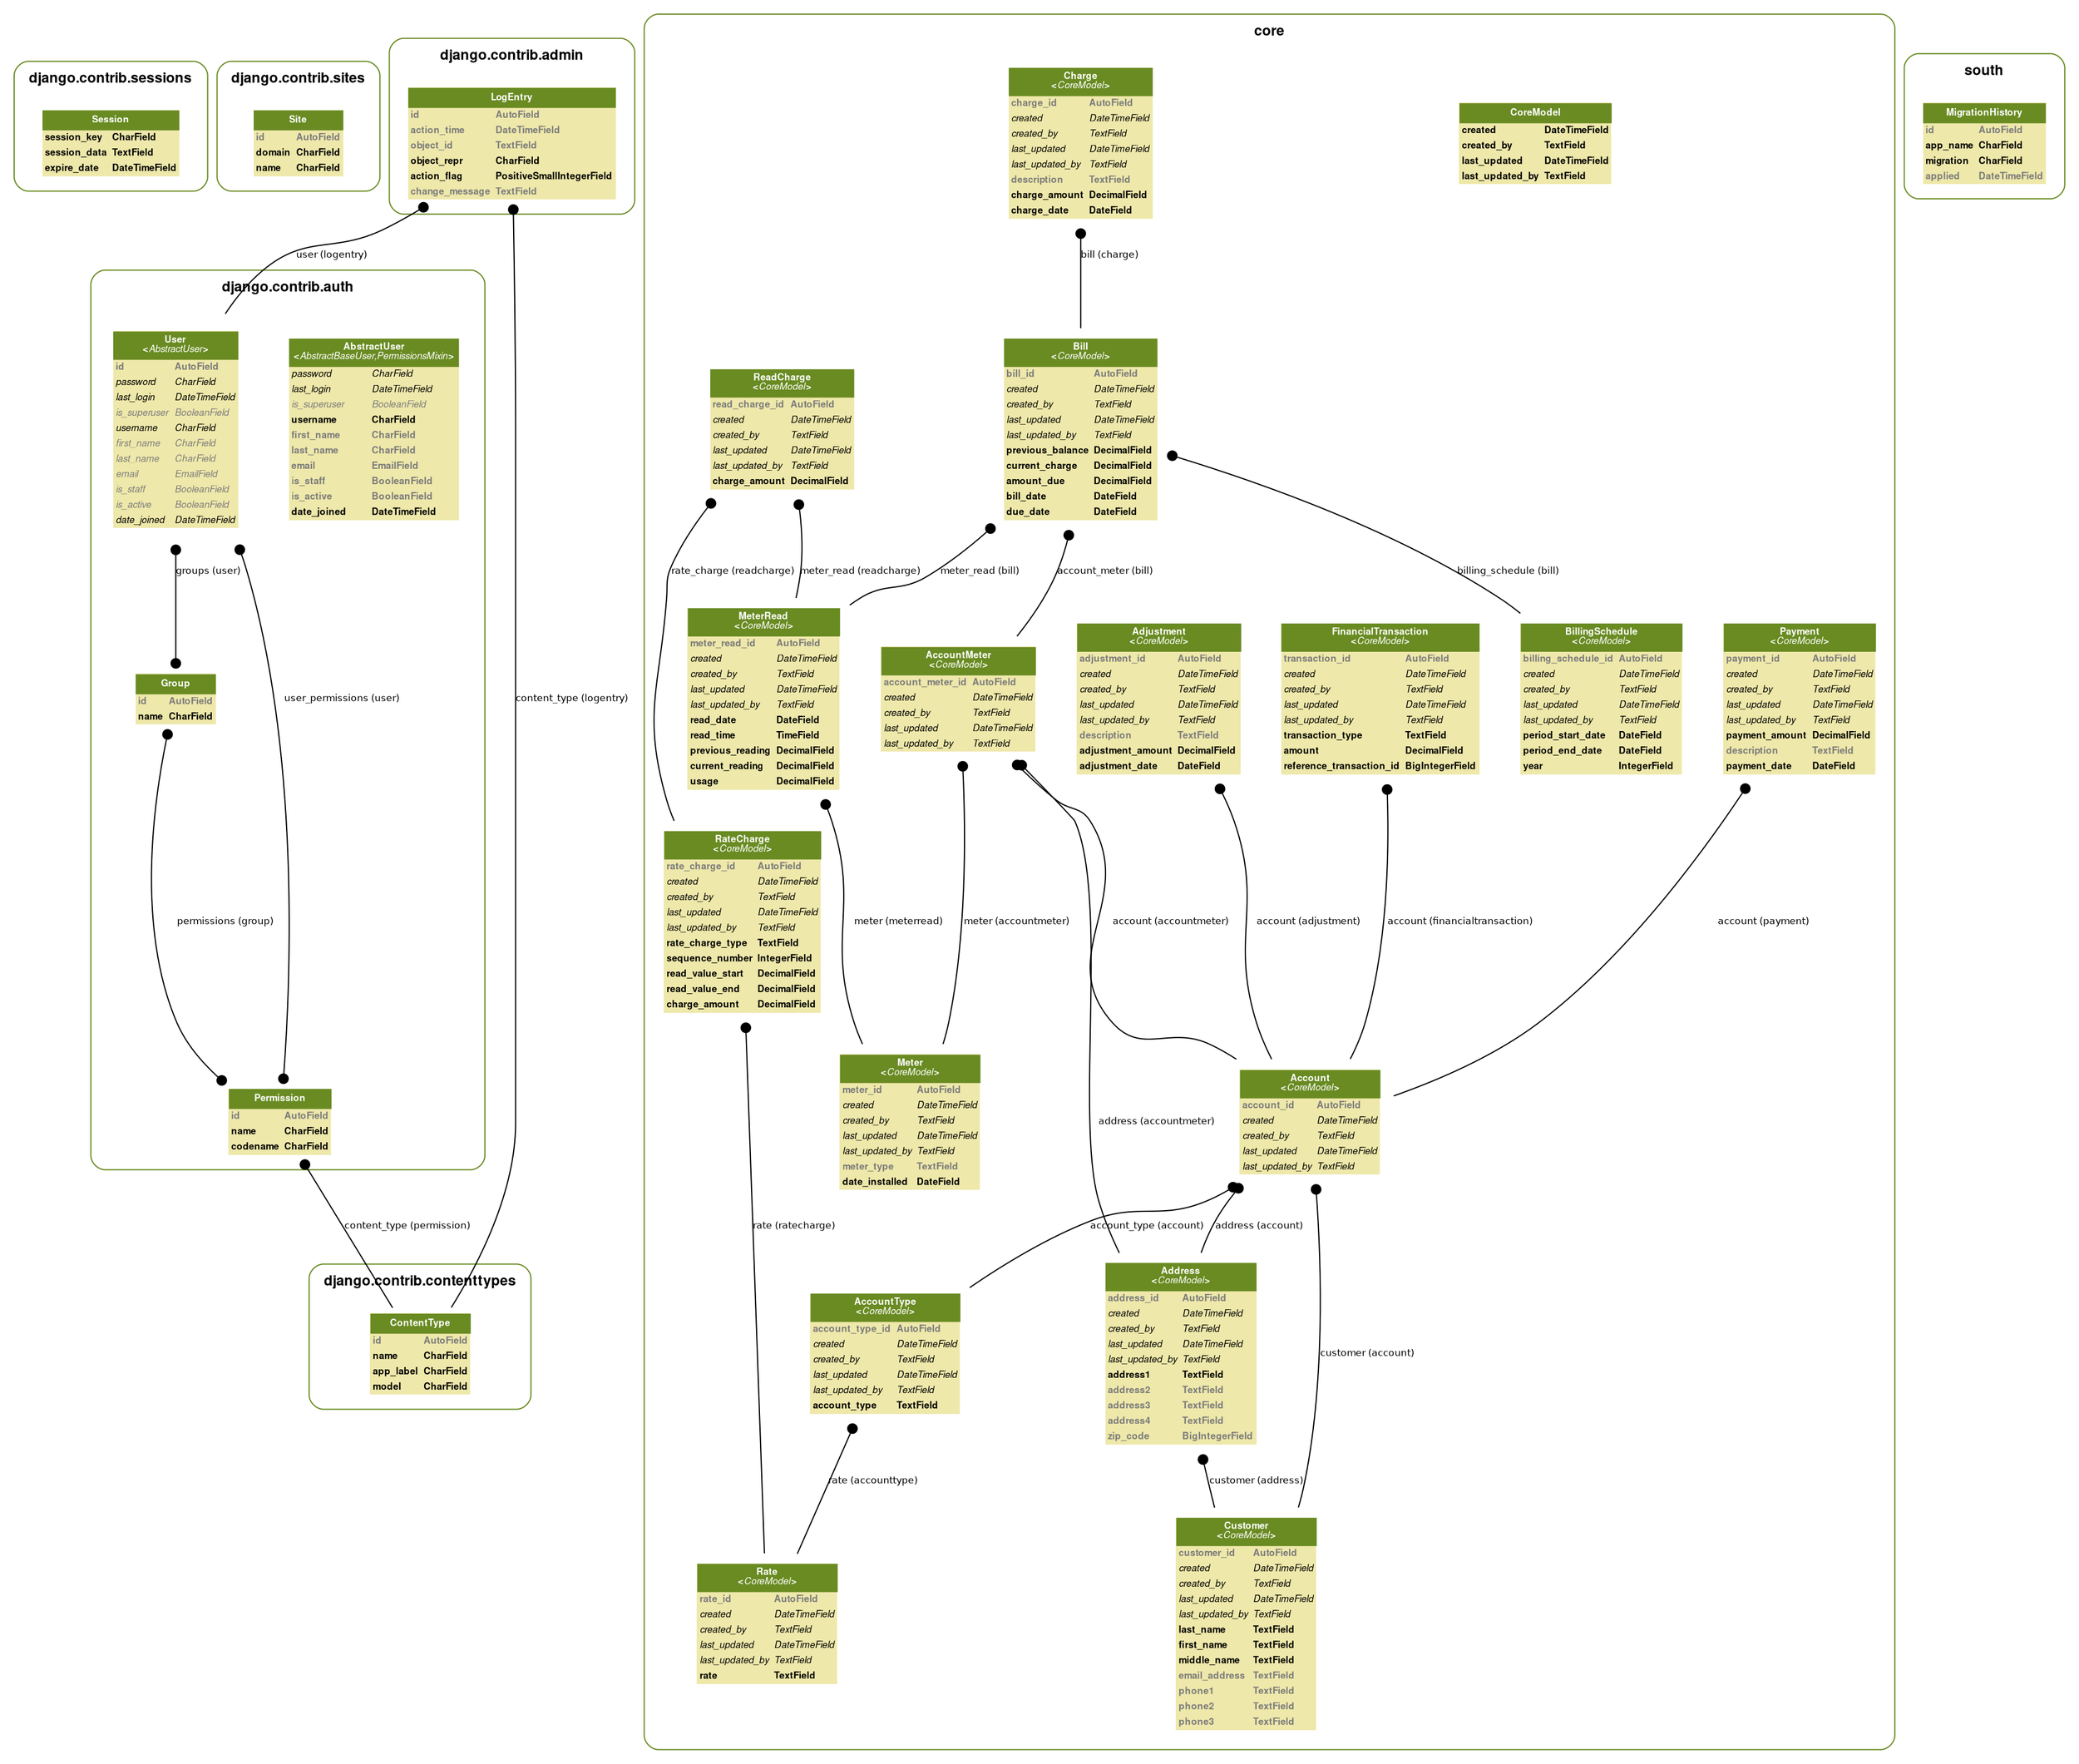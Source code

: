 digraph name {
	graph [bb="0,0,1742,1500",
		fontname=Helvetica,
		fontsize=8
	];
	node [fontname=Helvetica,
		fontsize=8,
		label="\N",
		shape=plaintext
	];
	edge [fontname=Helvetica,
		fontsize=8
	];
	subgraph cluster_django_contrib_messages_models {
		graph [bb="0,0,1742,1500",
			color=olivedrab4,
			label=<         <TABLE BORDER="0" CELLBORDER="0" CELLSPACING="0">         <TR><TD COLSPAN="2" CELLPADDING="4" ALIGN="CENTER"         ><FONT FACE="Helvetica Bold" COLOR="Black" POINT-SIZE="12"         >django.contrib.messages</FONT></TD></TR>         </TABLE>         >,
			style=rounded
		];
	}
	subgraph cluster_django_contrib_sessions_models {
		graph [bb="8,1339,171,1452",
			color=olivedrab4,
			label=<         <TABLE BORDER="0" CELLBORDER="0" CELLSPACING="0">         <TR><TD COLSPAN="2" CELLPADDING="4" ALIGN="CENTER"         ><FONT FACE="Helvetica Bold" COLOR="Black" POINT-SIZE="12"         >django.contrib.sessions</FONT></TD></TR>         </TABLE>         >,
			style=rounded
		];
		django_contrib_sessions_models_Session		 [height=0.90278,
			label=<     <TABLE BGCOLOR="palegoldenrod" BORDER="0" CELLBORDER="0" CELLSPACING="0">      <TR><TD COLSPAN="2" CELLPADDING="4" ALIGN="CENTER" BGCOLOR="olivedrab4"      ><FONT FACE="Helvetica Bold" COLOR="white"      >Session</FONT></TD></TR>                       <TR><TD ALIGN="LEFT" BORDER="0"         ><FONT FACE="Helvetica Bold">session_key</FONT         ></TD>         <TD ALIGN="LEFT"         ><FONT FACE="Helvetica Bold">CharField</FONT         ></TD></TR>                  <TR><TD ALIGN="LEFT" BORDER="0"         ><FONT FACE="Helvetica Bold">session_data</FONT         ></TD>         <TD ALIGN="LEFT"         ><FONT FACE="Helvetica Bold">TextField</FONT         ></TD></TR>                  <TR><TD ALIGN="LEFT" BORDER="0"         ><FONT FACE="Helvetica Bold">expire_date</FONT         ></TD>         <TD ALIGN="LEFT"         ><FONT FACE="Helvetica Bold">DateTimeField</FONT         ></TD></TR>                   </TABLE>     >,
			pos="89,1380",
			width=1.7917];
	}
	subgraph cluster_django_contrib_sites_models {
		graph [bb="179,1339,318,1452",
			color=olivedrab4,
			label=<         <TABLE BORDER="0" CELLBORDER="0" CELLSPACING="0">         <TR><TD COLSPAN="2" CELLPADDING="4" ALIGN="CENTER"         ><FONT FACE="Helvetica Bold" COLOR="Black" POINT-SIZE="12"         >django.contrib.sites</FONT></TD></TR>         </TABLE>         >,
			style=rounded
		];
		django_contrib_sites_models_Site		 [height=0.90278,
			label=<     <TABLE BGCOLOR="palegoldenrod" BORDER="0" CELLBORDER="0" CELLSPACING="0">      <TR><TD COLSPAN="2" CELLPADDING="4" ALIGN="CENTER" BGCOLOR="olivedrab4"      ><FONT FACE="Helvetica Bold" COLOR="white"      >Site</FONT></TD></TR>                       <TR><TD ALIGN="LEFT" BORDER="0"         ><FONT COLOR="#7B7B7B" FACE="Helvetica Bold">id</FONT         ></TD>         <TD ALIGN="LEFT"         ><FONT COLOR="#7B7B7B" FACE="Helvetica Bold">AutoField</FONT         ></TD></TR>                  <TR><TD ALIGN="LEFT" BORDER="0"         ><FONT FACE="Helvetica Bold">domain</FONT         ></TD>         <TD ALIGN="LEFT"         ><FONT FACE="Helvetica Bold">CharField</FONT         ></TD></TR>                  <TR><TD ALIGN="LEFT" BORDER="0"         ><FONT FACE="Helvetica Bold">name</FONT         ></TD>         <TD ALIGN="LEFT"         ><FONT FACE="Helvetica Bold">CharField</FONT         ></TD></TR>                   </TABLE>     >,
			pos="248,1380",
			width=1.2361];
	}
	subgraph cluster_django_contrib_auth_models {
		graph [bb="77,503,411,1271",
			color=olivedrab4,
			label=<         <TABLE BORDER="0" CELLBORDER="0" CELLSPACING="0">         <TR><TD COLSPAN="2" CELLPADDING="4" ALIGN="CENTER"         ><FONT FACE="Helvetica Bold" COLOR="Black" POINT-SIZE="12"         >django.contrib.auth</FONT></TD></TR>         </TABLE>         >,
			style=rounded
		];
		django_contrib_auth_models_AbstractUser		 [height=2.3472,
			label=<     <TABLE BGCOLOR="palegoldenrod" BORDER="0" CELLBORDER="0" CELLSPACING="0">      <TR><TD COLSPAN="2" CELLPADDING="4" ALIGN="CENTER" BGCOLOR="olivedrab4"      ><FONT FACE="Helvetica Bold" COLOR="white"      >AbstractUser<BR/>&lt;<FONT FACE="Helvetica Italic">AbstractBaseUser,PermissionsMixin</FONT>&gt;</FONT></TD></TR>                       <TR><TD ALIGN="LEFT" BORDER="0"         ><FONT FACE="Helvetica Italic">password</FONT         ></TD>         <TD ALIGN="LEFT"         ><FONT FACE="Helvetica Italic">CharField</FONT         ></TD></TR>                  <TR><TD ALIGN="LEFT" BORDER="0"         ><FONT FACE="Helvetica Italic">last_login</FONT         ></TD>         <TD ALIGN="LEFT"         ><FONT FACE="Helvetica Italic">DateTimeField</FONT         ></TD></TR>                  <TR><TD ALIGN="LEFT" BORDER="0"         ><FONT COLOR="#7B7B7B" FACE="Helvetica Italic">is_superuser</FONT         ></TD>         <TD ALIGN="LEFT"         ><FONT COLOR="#7B7B7B" FACE="Helvetica Italic">BooleanField</FONT         ></TD></TR>                  <TR><TD ALIGN="LEFT" BORDER="0"         ><FONT FACE="Helvetica Bold">username</FONT         ></TD>         <TD ALIGN="LEFT"         ><FONT FACE="Helvetica Bold">CharField</FONT         ></TD></TR>                  <TR><TD ALIGN="LEFT" BORDER="0"         ><FONT COLOR="#7B7B7B" FACE="Helvetica Bold">first_name</FONT         ></TD>         <TD ALIGN="LEFT"         ><FONT COLOR="#7B7B7B" FACE="Helvetica Bold">CharField</FONT         ></TD></TR>                  <TR><TD ALIGN="LEFT" BORDER="0"         ><FONT COLOR="#7B7B7B" FACE="Helvetica Bold">last_name</FONT         ></TD>         <TD ALIGN="LEFT"         ><FONT COLOR="#7B7B7B" FACE="Helvetica Bold">CharField</FONT         ></TD></TR>                  <TR><TD ALIGN="LEFT" BORDER="0"         ><FONT COLOR="#7B7B7B" FACE="Helvetica Bold">email</FONT         ></TD>         <TD ALIGN="LEFT"         ><FONT COLOR="#7B7B7B" FACE="Helvetica Bold">EmailField</FONT         ></TD></TR>                  <TR><TD ALIGN="LEFT" BORDER="0"         ><FONT COLOR="#7B7B7B" FACE="Helvetica Bold">is_staff</FONT         ></TD>         <TD ALIGN="LEFT"         ><FONT COLOR="#7B7B7B" FACE="Helvetica Bold">BooleanField</FONT         ></TD></TR>                  <TR><TD ALIGN="LEFT" BORDER="0"         ><FONT COLOR="#7B7B7B" FACE="Helvetica Bold">is_active</FONT         ></TD>         <TD ALIGN="LEFT"         ><FONT COLOR="#7B7B7B" FACE="Helvetica Bold">BooleanField</FONT         ></TD></TR>                  <TR><TD ALIGN="LEFT" BORDER="0"         ><FONT FACE="Helvetica Bold">date_joined</FONT         ></TD>         <TD ALIGN="LEFT"         ><FONT FACE="Helvetica Bold">DateTimeField</FONT         ></TD></TR>                   </TABLE>     >,
			pos="317,1134",
			width=2.375];
		django_contrib_auth_models_Permission		 [height=0.90278,
			label=<     <TABLE BGCOLOR="palegoldenrod" BORDER="0" CELLBORDER="0" CELLSPACING="0">      <TR><TD COLSPAN="2" CELLPADDING="4" ALIGN="CENTER" BGCOLOR="olivedrab4"      ><FONT FACE="Helvetica Bold" COLOR="white"      >Permission</FONT></TD></TR>                       <TR><TD ALIGN="LEFT" BORDER="0"         ><FONT COLOR="#7B7B7B" FACE="Helvetica Bold">id</FONT         ></TD>         <TD ALIGN="LEFT"         ><FONT COLOR="#7B7B7B" FACE="Helvetica Bold">AutoField</FONT         ></TD></TR>                  <TR><TD ALIGN="LEFT" BORDER="0"         ><FONT FACE="Helvetica Bold">name</FONT         ></TD>         <TD ALIGN="LEFT"         ><FONT FACE="Helvetica Bold">CharField</FONT         ></TD></TR>                  <TR><TD ALIGN="LEFT" BORDER="0"         ><FONT FACE="Helvetica Bold">codename</FONT         ></TD>         <TD ALIGN="LEFT"         ><FONT FACE="Helvetica Bold">CharField</FONT         ></TD></TR>                   </TABLE>     >,
			pos="293,544",
			width=1.3889];
		django_contrib_auth_models_Group		 [height=0.72222,
			label=<     <TABLE BGCOLOR="palegoldenrod" BORDER="0" CELLBORDER="0" CELLSPACING="0">      <TR><TD COLSPAN="2" CELLPADDING="4" ALIGN="CENTER" BGCOLOR="olivedrab4"      ><FONT FACE="Helvetica Bold" COLOR="white"      >Group</FONT></TD></TR>                       <TR><TD ALIGN="LEFT" BORDER="0"         ><FONT COLOR="#7B7B7B" FACE="Helvetica Bold">id</FONT         ></TD>         <TD ALIGN="LEFT"         ><FONT COLOR="#7B7B7B" FACE="Helvetica Bold">AutoField</FONT         ></TD></TR>                  <TR><TD ALIGN="LEFT" BORDER="0"         ><FONT FACE="Helvetica Bold">name</FONT         ></TD>         <TD ALIGN="LEFT"         ><FONT FACE="Helvetica Bold">CharField</FONT         ></TD></TR>                   </TABLE>     >,
			pos="293,904",
			width=1.125];
		django_contrib_auth_models_Group -> django_contrib_auth_models_Permission		 [arrowhead=dot,
			arrowtail=dot,
			dir=both,
			label="permissions (group)",
			lp="328.35,714",
			pos="s,293,877.83 e,293,576.67 293,869.48 293,803.29 293,656.06 293,584.96"];
		django_contrib_auth_models_User		 [height=2.7222,
			label=<     <TABLE BGCOLOR="palegoldenrod" BORDER="0" CELLBORDER="0" CELLSPACING="0">      <TR><TD COLSPAN="2" CELLPADDING="4" ALIGN="CENTER" BGCOLOR="olivedrab4"      ><FONT FACE="Helvetica Bold" COLOR="white"      >User<BR/>&lt;<FONT FACE="Helvetica Italic">AbstractUser</FONT>&gt;</FONT></TD></TR>                       <TR><TD ALIGN="LEFT" BORDER="0"         ><FONT COLOR="#7B7B7B" FACE="Helvetica Bold">id</FONT         ></TD>         <TD ALIGN="LEFT"         ><FONT COLOR="#7B7B7B" FACE="Helvetica Bold">AutoField</FONT         ></TD></TR>                  <TR><TD ALIGN="LEFT" BORDER="0"         ><FONT FACE="Helvetica Italic">password</FONT         ></TD>         <TD ALIGN="LEFT"         ><FONT FACE="Helvetica Italic">CharField</FONT         ></TD></TR>                  <TR><TD ALIGN="LEFT" BORDER="0"         ><FONT FACE="Helvetica Italic">last_login</FONT         ></TD>         <TD ALIGN="LEFT"         ><FONT FACE="Helvetica Italic">DateTimeField</FONT         ></TD></TR>                  <TR><TD ALIGN="LEFT" BORDER="0"         ><FONT COLOR="#7B7B7B" FACE="Helvetica Italic">is_superuser</FONT         ></TD>         <TD ALIGN="LEFT"         ><FONT COLOR="#7B7B7B" FACE="Helvetica Italic">BooleanField</FONT         ></TD></TR>                  <TR><TD ALIGN="LEFT" BORDER="0"         ><FONT FACE="Helvetica Italic">username</FONT         ></TD>         <TD ALIGN="LEFT"         ><FONT FACE="Helvetica Italic">CharField</FONT         ></TD></TR>                  <TR><TD ALIGN="LEFT" BORDER="0"         ><FONT COLOR="#7B7B7B" FACE="Helvetica Italic">first_name</FONT         ></TD>         <TD ALIGN="LEFT"         ><FONT COLOR="#7B7B7B" FACE="Helvetica Italic">CharField</FONT         ></TD></TR>                  <TR><TD ALIGN="LEFT" BORDER="0"         ><FONT COLOR="#7B7B7B" FACE="Helvetica Italic">last_name</FONT         ></TD>         <TD ALIGN="LEFT"         ><FONT COLOR="#7B7B7B" FACE="Helvetica Italic">CharField</FONT         ></TD></TR>                  <TR><TD ALIGN="LEFT" BORDER="0"         ><FONT COLOR="#7B7B7B" FACE="Helvetica Italic">email</FONT         ></TD>         <TD ALIGN="LEFT"         ><FONT COLOR="#7B7B7B" FACE="Helvetica Italic">EmailField</FONT         ></TD></TR>                  <TR><TD ALIGN="LEFT" BORDER="0"         ><FONT COLOR="#7B7B7B" FACE="Helvetica Italic">is_staff</FONT         ></TD>         <TD ALIGN="LEFT"         ><FONT COLOR="#7B7B7B" FACE="Helvetica Italic">BooleanField</FONT         ></TD></TR>                  <TR><TD ALIGN="LEFT" BORDER="0"         ><FONT COLOR="#7B7B7B" FACE="Helvetica Italic">is_active</FONT         ></TD>         <TD ALIGN="LEFT"         ><FONT COLOR="#7B7B7B" FACE="Helvetica Italic">BooleanField</FONT         ></TD></TR>                  <TR><TD ALIGN="LEFT" BORDER="0"         ><FONT FACE="Helvetica Italic">date_joined</FONT         ></TD>         <TD ALIGN="LEFT"         ><FONT FACE="Helvetica Italic">DateTimeField</FONT         ></TD></TR>                   </TABLE>     >,
			pos="149,1134",
			width=1.7778];
		django_contrib_auth_models_User -> django_contrib_auth_models_Permission		 [arrowhead=dot,
			arrowtail=dot,
			dir=both,
			label="user_permissions (user)",
			lp="200.9,904",
			pos="s,140.78,1035.7 e,271.35,576.81 140.46,1027.5 138.22,965.59 140.2,886.34 157.2,818 179.41,728.71 234.07,634.81 266.87,583.73"];
		django_contrib_auth_models_User -> django_contrib_auth_models_Group		 [arrowhead=dot,
			arrowtail=dot,
			dir=both,
			label="groups (user)",
			lp="249.79,1013",
			pos="s,210.28,1036 e,277.16,930.08 214.6,1029.1 235.72,995.69 257.59,961.07 272.84,936.92"];
	}
	subgraph cluster_debug_toolbar_models {
		graph [bb="0,0,1742,1500",
			color=olivedrab4,
			label=<         <TABLE BORDER="0" CELLBORDER="0" CELLSPACING="0">         <TR><TD COLSPAN="2" CELLPADDING="4" ALIGN="CENTER"         ><FONT FACE="Helvetica Bold" COLOR="Black" POINT-SIZE="12"         >debug_toolbar</FONT></TD></TR>         </TABLE>         >,
			style=rounded
		];
	}
	subgraph cluster_core_models {
		graph [bb="538,8,1592,1492",
			color=olivedrab4,
			label=<         <TABLE BORDER="0" CELLBORDER="0" CELLSPACING="0">         <TR><TD COLSPAN="2" CELLPADDING="4" ALIGN="CENTER"         ><FONT FACE="Helvetica Bold" COLOR="Black" POINT-SIZE="12"         >core</FONT></TD></TR>         </TABLE>         >,
			style=rounded
		];
		core_models_CoreModel		 [height=1.0833,
			label=<     <TABLE BGCOLOR="palegoldenrod" BORDER="0" CELLBORDER="0" CELLSPACING="0">      <TR><TD COLSPAN="2" CELLPADDING="4" ALIGN="CENTER" BGCOLOR="olivedrab4"      ><FONT FACE="Helvetica Bold" COLOR="white"      >CoreModel</FONT></TD></TR>                       <TR><TD ALIGN="LEFT" BORDER="0"         ><FONT FACE="Helvetica Bold">created</FONT         ></TD>         <TD ALIGN="LEFT"         ><FONT FACE="Helvetica Bold">DateTimeField</FONT         ></TD></TR>                  <TR><TD ALIGN="LEFT" BORDER="0"         ><FONT FACE="Helvetica Bold">created_by</FONT         ></TD>         <TD ALIGN="LEFT"         ><FONT FACE="Helvetica Bold">TextField</FONT         ></TD></TR>                  <TR><TD ALIGN="LEFT" BORDER="0"         ><FONT FACE="Helvetica Bold">last_updated</FONT         ></TD>         <TD ALIGN="LEFT"         ><FONT FACE="Helvetica Bold">DateTimeField</FONT         ></TD></TR>                  <TR><TD ALIGN="LEFT" BORDER="0"         ><FONT FACE="Helvetica Bold">last_updated_by</FONT         ></TD>         <TD ALIGN="LEFT"         ><FONT FACE="Helvetica Bold">TextField</FONT         ></TD></TR>                   </TABLE>     >,
			pos="1272,1380",
			width=1.9722];
		core_models_AccountMeter		 [height=1.4722,
			label=<     <TABLE BGCOLOR="palegoldenrod" BORDER="0" CELLBORDER="0" CELLSPACING="0">      <TR><TD COLSPAN="2" CELLPADDING="4" ALIGN="CENTER" BGCOLOR="olivedrab4"      ><FONT FACE="Helvetica Bold" COLOR="white"      >AccountMeter<BR/>&lt;<FONT FACE="Helvetica Italic">CoreModel</FONT>&gt;</FONT></TD></TR>                       <TR><TD ALIGN="LEFT" BORDER="0"         ><FONT COLOR="#7B7B7B" FACE="Helvetica Bold">account_meter_id</FONT         ></TD>         <TD ALIGN="LEFT"         ><FONT COLOR="#7B7B7B" FACE="Helvetica Bold">AutoField</FONT         ></TD></TR>                  <TR><TD ALIGN="LEFT" BORDER="0"         ><FONT FACE="Helvetica Italic">created</FONT         ></TD>         <TD ALIGN="LEFT"         ><FONT FACE="Helvetica Italic">DateTimeField</FONT         ></TD></TR>                  <TR><TD ALIGN="LEFT" BORDER="0"         ><FONT FACE="Helvetica Italic">created_by</FONT         ></TD>         <TD ALIGN="LEFT"         ><FONT FACE="Helvetica Italic">TextField</FONT         ></TD></TR>                  <TR><TD ALIGN="LEFT" BORDER="0"         ><FONT FACE="Helvetica Italic">last_updated</FONT         ></TD>         <TD ALIGN="LEFT"         ><FONT FACE="Helvetica Italic">DateTimeField</FONT         ></TD></TR>                  <TR><TD ALIGN="LEFT" BORDER="0"         ><FONT FACE="Helvetica Italic">last_updated_by</FONT         ></TD>         <TD ALIGN="LEFT"         ><FONT FACE="Helvetica Italic">TextField</FONT         ></TD></TR>                   </TABLE>     >,
			pos="804,904",
			width=2.0556];
		core_models_Account		 [height=1.4722,
			label=<     <TABLE BGCOLOR="palegoldenrod" BORDER="0" CELLBORDER="0" CELLSPACING="0">      <TR><TD COLSPAN="2" CELLPADDING="4" ALIGN="CENTER" BGCOLOR="olivedrab4"      ><FONT FACE="Helvetica Bold" COLOR="white"      >Account<BR/>&lt;<FONT FACE="Helvetica Italic">CoreModel</FONT>&gt;</FONT></TD></TR>                       <TR><TD ALIGN="LEFT" BORDER="0"         ><FONT COLOR="#7B7B7B" FACE="Helvetica Bold">account_id</FONT         ></TD>         <TD ALIGN="LEFT"         ><FONT COLOR="#7B7B7B" FACE="Helvetica Bold">AutoField</FONT         ></TD></TR>                  <TR><TD ALIGN="LEFT" BORDER="0"         ><FONT FACE="Helvetica Italic">created</FONT         ></TD>         <TD ALIGN="LEFT"         ><FONT FACE="Helvetica Italic">DateTimeField</FONT         ></TD></TR>                  <TR><TD ALIGN="LEFT" BORDER="0"         ><FONT FACE="Helvetica Italic">created_by</FONT         ></TD>         <TD ALIGN="LEFT"         ><FONT FACE="Helvetica Italic">TextField</FONT         ></TD></TR>                  <TR><TD ALIGN="LEFT" BORDER="0"         ><FONT FACE="Helvetica Italic">last_updated</FONT         ></TD>         <TD ALIGN="LEFT"         ><FONT FACE="Helvetica Italic">DateTimeField</FONT         ></TD></TR>                  <TR><TD ALIGN="LEFT" BORDER="0"         ><FONT FACE="Helvetica Italic">last_updated_by</FONT         ></TD>         <TD ALIGN="LEFT"         ><FONT FACE="Helvetica Italic">TextField</FONT         ></TD></TR>                   </TABLE>     >,
			pos="1061,544",
			width=1.9722];
		core_models_AccountMeter -> core_models_Account		 [arrowhead=none,
			arrowtail=dot,
			dir=both,
			label="account (accountmeter)",
			lp="960.02,714",
			pos="s,858.91,850.98 e,997.61,597.18 864.11,844.8 875.32,831.11 885.76,815.85 893,800 925.09,729.73 867.78,686.73 917.96,628 935.51,607.47 \
952,622.39 976,610 981.79,607.01 987.58,603.62 993.28,600"];
		core_models_Address		 [height=2.375,
			label=<     <TABLE BGCOLOR="palegoldenrod" BORDER="0" CELLBORDER="0" CELLSPACING="0">      <TR><TD COLSPAN="2" CELLPADDING="4" ALIGN="CENTER" BGCOLOR="olivedrab4"      ><FONT FACE="Helvetica Bold" COLOR="white"      >Address<BR/>&lt;<FONT FACE="Helvetica Italic">CoreModel</FONT>&gt;</FONT></TD></TR>                       <TR><TD ALIGN="LEFT" BORDER="0"         ><FONT COLOR="#7B7B7B" FACE="Helvetica Bold">address_id</FONT         ></TD>         <TD ALIGN="LEFT"         ><FONT COLOR="#7B7B7B" FACE="Helvetica Bold">AutoField</FONT         ></TD></TR>                  <TR><TD ALIGN="LEFT" BORDER="0"         ><FONT FACE="Helvetica Italic">created</FONT         ></TD>         <TD ALIGN="LEFT"         ><FONT FACE="Helvetica Italic">DateTimeField</FONT         ></TD></TR>                  <TR><TD ALIGN="LEFT" BORDER="0"         ><FONT FACE="Helvetica Italic">created_by</FONT         ></TD>         <TD ALIGN="LEFT"         ><FONT FACE="Helvetica Italic">TextField</FONT         ></TD></TR>                  <TR><TD ALIGN="LEFT" BORDER="0"         ><FONT FACE="Helvetica Italic">last_updated</FONT         ></TD>         <TD ALIGN="LEFT"         ><FONT FACE="Helvetica Italic">DateTimeField</FONT         ></TD></TR>                  <TR><TD ALIGN="LEFT" BORDER="0"         ><FONT FACE="Helvetica Italic">last_updated_by</FONT         ></TD>         <TD ALIGN="LEFT"         ><FONT FACE="Helvetica Italic">TextField</FONT         ></TD></TR>                  <TR><TD ALIGN="LEFT" BORDER="0"         ><FONT FACE="Helvetica Bold">address1</FONT         ></TD>         <TD ALIGN="LEFT"         ><FONT FACE="Helvetica Bold">TextField</FONT         ></TD></TR>                  <TR><TD ALIGN="LEFT" BORDER="0"         ><FONT COLOR="#7B7B7B" FACE="Helvetica Bold">address2</FONT         ></TD>         <TD ALIGN="LEFT"         ><FONT COLOR="#7B7B7B" FACE="Helvetica Bold">TextField</FONT         ></TD></TR>                  <TR><TD ALIGN="LEFT" BORDER="0"         ><FONT COLOR="#7B7B7B" FACE="Helvetica Bold">address3</FONT         ></TD>         <TD ALIGN="LEFT"         ><FONT COLOR="#7B7B7B" FACE="Helvetica Bold">TextField</FONT         ></TD></TR>                  <TR><TD ALIGN="LEFT" BORDER="0"         ><FONT COLOR="#7B7B7B" FACE="Helvetica Bold">address4</FONT         ></TD>         <TD ALIGN="LEFT"         ><FONT COLOR="#7B7B7B" FACE="Helvetica Bold">TextField</FONT         ></TD></TR>                  <TR><TD ALIGN="LEFT" BORDER="0"         ><FONT COLOR="#7B7B7B" FACE="Helvetica Bold">zip_code</FONT         ></TD>         <TD ALIGN="LEFT"         ><FONT COLOR="#7B7B7B" FACE="Helvetica Bold">BigIntegerField</FONT         ></TD></TR>                   </TABLE>     >,
			pos="952,346",
			width=2.0139];
		core_models_AccountMeter -> core_models_Address		 [arrowhead=none,
			arrowtail=dot,
			dir=both,
			label="address (accountmeter)",
			lp="939.24,544",
			pos="s,853.7,850.9 e,911.04,431.51 858.6,844.32 868.44,830.68 877.35,815.57 883,800 895.22,766.34 888.66,512.94 896.52,478 899.61,464.27 \
904.07,450.15 909.15,436.51"];
		core_models_Meter		 [height=1.8333,
			label=<     <TABLE BGCOLOR="palegoldenrod" BORDER="0" CELLBORDER="0" CELLSPACING="0">      <TR><TD COLSPAN="2" CELLPADDING="4" ALIGN="CENTER" BGCOLOR="olivedrab4"      ><FONT FACE="Helvetica Bold" COLOR="white"      >Meter<BR/>&lt;<FONT FACE="Helvetica Italic">CoreModel</FONT>&gt;</FONT></TD></TR>                       <TR><TD ALIGN="LEFT" BORDER="0"         ><FONT COLOR="#7B7B7B" FACE="Helvetica Bold">meter_id</FONT         ></TD>         <TD ALIGN="LEFT"         ><FONT COLOR="#7B7B7B" FACE="Helvetica Bold">AutoField</FONT         ></TD></TR>                  <TR><TD ALIGN="LEFT" BORDER="0"         ><FONT FACE="Helvetica Italic">created</FONT         ></TD>         <TD ALIGN="LEFT"         ><FONT FACE="Helvetica Italic">DateTimeField</FONT         ></TD></TR>                  <TR><TD ALIGN="LEFT" BORDER="0"         ><FONT FACE="Helvetica Italic">created_by</FONT         ></TD>         <TD ALIGN="LEFT"         ><FONT FACE="Helvetica Italic">TextField</FONT         ></TD></TR>                  <TR><TD ALIGN="LEFT" BORDER="0"         ><FONT FACE="Helvetica Italic">last_updated</FONT         ></TD>         <TD ALIGN="LEFT"         ><FONT FACE="Helvetica Italic">DateTimeField</FONT         ></TD></TR>                  <TR><TD ALIGN="LEFT" BORDER="0"         ><FONT FACE="Helvetica Italic">last_updated_by</FONT         ></TD>         <TD ALIGN="LEFT"         ><FONT FACE="Helvetica Italic">TextField</FONT         ></TD></TR>                  <TR><TD ALIGN="LEFT" BORDER="0"         ><FONT COLOR="#7B7B7B" FACE="Helvetica Bold">meter_type</FONT         ></TD>         <TD ALIGN="LEFT"         ><FONT COLOR="#7B7B7B" FACE="Helvetica Bold">TextField</FONT         ></TD></TR>                  <TR><TD ALIGN="LEFT" BORDER="0"         ><FONT FACE="Helvetica Bold">date_installed</FONT         ></TD>         <TD ALIGN="LEFT"         ><FONT FACE="Helvetica Bold">DateField</FONT         ></TD></TR>                   </TABLE>     >,
			pos="750,544",
			width=1.9722];
		core_models_AccountMeter -> core_models_Meter		 [arrowhead=none,
			arrowtail=dot,
			dir=both,
			label="meter (accountmeter)",
			lp="843.23,714",
			pos="s,805.06,850.82 e,778.88,610.06 805.04,842.74 804.75,786.47 801.03,700.51 784,628 782.98,623.66 781.76,619.25 780.41,614.84"];
		core_models_Account -> core_models_Address		 [arrowhead=none,
			arrowtail=dot,
			dir=both,
			label="address (account)",
			lp="1024,455",
			pos="s,1012.8,490.57 e,978.25,431.78 1007.8,484.09 1002.1,476.28 996.6,468.15 991.97,460 987.8,452.66 983.94,444.81 980.41,436.79"];
		core_models_AccountType		 [height=1.6528,
			label=<     <TABLE BGCOLOR="palegoldenrod" BORDER="0" CELLBORDER="0" CELLSPACING="0">      <TR><TD COLSPAN="2" CELLPADDING="4" ALIGN="CENTER" BGCOLOR="olivedrab4"      ><FONT FACE="Helvetica Bold" COLOR="white"      >AccountType<BR/>&lt;<FONT FACE="Helvetica Italic">CoreModel</FONT>&gt;</FONT></TD></TR>                       <TR><TD ALIGN="LEFT" BORDER="0"         ><FONT COLOR="#7B7B7B" FACE="Helvetica Bold">account_type_id</FONT         ></TD>         <TD ALIGN="LEFT"         ><FONT COLOR="#7B7B7B" FACE="Helvetica Bold">AutoField</FONT         ></TD></TR>                  <TR><TD ALIGN="LEFT" BORDER="0"         ><FONT FACE="Helvetica Italic">created</FONT         ></TD>         <TD ALIGN="LEFT"         ><FONT FACE="Helvetica Italic">DateTimeField</FONT         ></TD></TR>                  <TR><TD ALIGN="LEFT" BORDER="0"         ><FONT FACE="Helvetica Italic">created_by</FONT         ></TD>         <TD ALIGN="LEFT"         ><FONT FACE="Helvetica Italic">TextField</FONT         ></TD></TR>                  <TR><TD ALIGN="LEFT" BORDER="0"         ><FONT FACE="Helvetica Italic">last_updated</FONT         ></TD>         <TD ALIGN="LEFT"         ><FONT FACE="Helvetica Italic">DateTimeField</FONT         ></TD></TR>                  <TR><TD ALIGN="LEFT" BORDER="0"         ><FONT FACE="Helvetica Italic">last_updated_by</FONT         ></TD>         <TD ALIGN="LEFT"         ><FONT FACE="Helvetica Italic">TextField</FONT         ></TD></TR>                  <TR><TD ALIGN="LEFT" BORDER="0"         ><FONT FACE="Helvetica Bold">account_type</FONT         ></TD>         <TD ALIGN="LEFT"         ><FONT FACE="Helvetica Bold">TextField</FONT         ></TD></TR>                   </TABLE>     >,
			pos="761,346",
			width=1.9861];
		core_models_Account -> core_models_AccountType		 [arrowhead=none,
			arrowtail=dot,
			dir=both,
			label="account_type (account)",
			lp="942.58,455",
			pos="s,998.83,490.95 e,821.26,405.51 991.8,486.55 986.6,483.42 981.31,480.52 976,478 944.98,463.25 931.66,475.17 900.84,460 873.97,446.78 \
847.6,427.59 825.12,408.77"];
		core_models_Customer		 [height=2.7361,
			label=<     <TABLE BGCOLOR="palegoldenrod" BORDER="0" CELLBORDER="0" CELLSPACING="0">      <TR><TD COLSPAN="2" CELLPADDING="4" ALIGN="CENTER" BGCOLOR="olivedrab4"      ><FONT FACE="Helvetica Bold" COLOR="white"      >Customer<BR/>&lt;<FONT FACE="Helvetica Italic">CoreModel</FONT>&gt;</FONT></TD></TR>                       <TR><TD ALIGN="LEFT" BORDER="0"         ><FONT COLOR="#7B7B7B" FACE="Helvetica Bold">customer_id</FONT         ></TD>         <TD ALIGN="LEFT"         ><FONT COLOR="#7B7B7B" FACE="Helvetica Bold">AutoField</FONT         ></TD></TR>                  <TR><TD ALIGN="LEFT" BORDER="0"         ><FONT FACE="Helvetica Italic">created</FONT         ></TD>         <TD ALIGN="LEFT"         ><FONT FACE="Helvetica Italic">DateTimeField</FONT         ></TD></TR>                  <TR><TD ALIGN="LEFT" BORDER="0"         ><FONT FACE="Helvetica Italic">created_by</FONT         ></TD>         <TD ALIGN="LEFT"         ><FONT FACE="Helvetica Italic">TextField</FONT         ></TD></TR>                  <TR><TD ALIGN="LEFT" BORDER="0"         ><FONT FACE="Helvetica Italic">last_updated</FONT         ></TD>         <TD ALIGN="LEFT"         ><FONT FACE="Helvetica Italic">DateTimeField</FONT         ></TD></TR>                  <TR><TD ALIGN="LEFT" BORDER="0"         ><FONT FACE="Helvetica Italic">last_updated_by</FONT         ></TD>         <TD ALIGN="LEFT"         ><FONT FACE="Helvetica Italic">TextField</FONT         ></TD></TR>                  <TR><TD ALIGN="LEFT" BORDER="0"         ><FONT FACE="Helvetica Bold">last_name</FONT         ></TD>         <TD ALIGN="LEFT"         ><FONT FACE="Helvetica Bold">TextField</FONT         ></TD></TR>                  <TR><TD ALIGN="LEFT" BORDER="0"         ><FONT FACE="Helvetica Bold">first_name</FONT         ></TD>         <TD ALIGN="LEFT"         ><FONT FACE="Helvetica Bold">TextField</FONT         ></TD></TR>                  <TR><TD ALIGN="LEFT" BORDER="0"         ><FONT FACE="Helvetica Bold">middle_name</FONT         ></TD>         <TD ALIGN="LEFT"         ><FONT FACE="Helvetica Bold">TextField</FONT         ></TD></TR>                  <TR><TD ALIGN="LEFT" BORDER="0"         ><FONT COLOR="#7B7B7B" FACE="Helvetica Bold">email_address</FONT         ></TD>         <TD ALIGN="LEFT"         ><FONT COLOR="#7B7B7B" FACE="Helvetica Bold">TextField</FONT         ></TD></TR>                  <TR><TD ALIGN="LEFT" BORDER="0"         ><FONT COLOR="#7B7B7B" FACE="Helvetica Bold">phone1</FONT         ></TD>         <TD ALIGN="LEFT"         ><FONT COLOR="#7B7B7B" FACE="Helvetica Bold">TextField</FONT         ></TD></TR>                  <TR><TD ALIGN="LEFT" BORDER="0"         ><FONT COLOR="#7B7B7B" FACE="Helvetica Bold">phone2</FONT         ></TD>         <TD ALIGN="LEFT"         ><FONT COLOR="#7B7B7B" FACE="Helvetica Bold">TextField</FONT         ></TD></TR>                  <TR><TD ALIGN="LEFT" BORDER="0"         ><FONT COLOR="#7B7B7B" FACE="Helvetica Bold">phone3</FONT         ></TD>         <TD ALIGN="LEFT"         ><FONT COLOR="#7B7B7B" FACE="Helvetica Bold">TextField</FONT         ></TD></TR>                   </TABLE>     >,
			pos="1023,115",
			width=1.9722];
		core_models_Account -> core_models_Customer		 [arrowhead=none,
			arrowtail=dot,
			dir=both,
			label="customer (account)",
			lp="1101.2,346",
			pos="s,1064.3,490.94 e,1052.7,213.7 1064.7,482.7 1067.4,419.77 1068.8,318.4 1056,232 1055.4,227.68 1054.6,223.3 1053.8,218.89"];
		core_models_Address -> core_models_Customer		 [arrowhead=none,
			arrowtail=dot,
			dir=both,
			label="customer (address)",
			lp="1020.5,237",
			pos="s,978.24,260.38 e,992.68,213.81 980.68,252.5 984.14,241.35 987.68,229.91 991.18,218.63"];
		core_models_Rate		 [height=1.6528,
			label=<     <TABLE BGCOLOR="palegoldenrod" BORDER="0" CELLBORDER="0" CELLSPACING="0">      <TR><TD COLSPAN="2" CELLPADDING="4" ALIGN="CENTER" BGCOLOR="olivedrab4"      ><FONT FACE="Helvetica Bold" COLOR="white"      >Rate<BR/>&lt;<FONT FACE="Helvetica Italic">CoreModel</FONT>&gt;</FONT></TD></TR>                       <TR><TD ALIGN="LEFT" BORDER="0"         ><FONT COLOR="#7B7B7B" FACE="Helvetica Bold">rate_id</FONT         ></TD>         <TD ALIGN="LEFT"         ><FONT COLOR="#7B7B7B" FACE="Helvetica Bold">AutoField</FONT         ></TD></TR>                  <TR><TD ALIGN="LEFT" BORDER="0"         ><FONT FACE="Helvetica Italic">created</FONT         ></TD>         <TD ALIGN="LEFT"         ><FONT FACE="Helvetica Italic">DateTimeField</FONT         ></TD></TR>                  <TR><TD ALIGN="LEFT" BORDER="0"         ><FONT FACE="Helvetica Italic">created_by</FONT         ></TD>         <TD ALIGN="LEFT"         ><FONT FACE="Helvetica Italic">TextField</FONT         ></TD></TR>                  <TR><TD ALIGN="LEFT" BORDER="0"         ><FONT FACE="Helvetica Italic">last_updated</FONT         ></TD>         <TD ALIGN="LEFT"         ><FONT FACE="Helvetica Italic">DateTimeField</FONT         ></TD></TR>                  <TR><TD ALIGN="LEFT" BORDER="0"         ><FONT FACE="Helvetica Italic">last_updated_by</FONT         ></TD>         <TD ALIGN="LEFT"         ><FONT FACE="Helvetica Italic">TextField</FONT         ></TD></TR>                  <TR><TD ALIGN="LEFT" BORDER="0"         ><FONT FACE="Helvetica Bold">rate</FONT         ></TD>         <TD ALIGN="LEFT"         ><FONT FACE="Helvetica Bold">TextField</FONT         ></TD></TR>                   </TABLE>     >,
			pos="677,115",
			width=1.9722];
		core_models_AccountType -> core_models_Rate		 [arrowhead=none,
			arrowtail=dot,
			dir=both,
			label="rate (accounttype)",
			lp="754.24,237",
			pos="s,739.48,286.32 e,698.47,174.52 736.62,278.54 725.17,247.31 711.57,210.26 700.26,179.42"];
		core_models_Adjustment		 [height=2.0139,
			label=<     <TABLE BGCOLOR="palegoldenrod" BORDER="0" CELLBORDER="0" CELLSPACING="0">      <TR><TD COLSPAN="2" CELLPADDING="4" ALIGN="CENTER" BGCOLOR="olivedrab4"      ><FONT FACE="Helvetica Bold" COLOR="white"      >Adjustment<BR/>&lt;<FONT FACE="Helvetica Italic">CoreModel</FONT>&gt;</FONT></TD></TR>                       <TR><TD ALIGN="LEFT" BORDER="0"         ><FONT COLOR="#7B7B7B" FACE="Helvetica Bold">adjustment_id</FONT         ></TD>         <TD ALIGN="LEFT"         ><FONT COLOR="#7B7B7B" FACE="Helvetica Bold">AutoField</FONT         ></TD></TR>                  <TR><TD ALIGN="LEFT" BORDER="0"         ><FONT FACE="Helvetica Italic">created</FONT         ></TD>         <TD ALIGN="LEFT"         ><FONT FACE="Helvetica Italic">DateTimeField</FONT         ></TD></TR>                  <TR><TD ALIGN="LEFT" BORDER="0"         ><FONT FACE="Helvetica Italic">created_by</FONT         ></TD>         <TD ALIGN="LEFT"         ><FONT FACE="Helvetica Italic">TextField</FONT         ></TD></TR>                  <TR><TD ALIGN="LEFT" BORDER="0"         ><FONT FACE="Helvetica Italic">last_updated</FONT         ></TD>         <TD ALIGN="LEFT"         ><FONT FACE="Helvetica Italic">DateTimeField</FONT         ></TD></TR>                  <TR><TD ALIGN="LEFT" BORDER="0"         ><FONT FACE="Helvetica Italic">last_updated_by</FONT         ></TD>         <TD ALIGN="LEFT"         ><FONT FACE="Helvetica Italic">TextField</FONT         ></TD></TR>                  <TR><TD ALIGN="LEFT" BORDER="0"         ><FONT COLOR="#7B7B7B" FACE="Helvetica Bold">description</FONT         ></TD>         <TD ALIGN="LEFT"         ><FONT COLOR="#7B7B7B" FACE="Helvetica Bold">TextField</FONT         ></TD></TR>                  <TR><TD ALIGN="LEFT" BORDER="0"         ><FONT FACE="Helvetica Bold">adjustment_amount</FONT         ></TD>         <TD ALIGN="LEFT"         ><FONT FACE="Helvetica Bold">DecimalField</FONT         ></TD></TR>                  <TR><TD ALIGN="LEFT" BORDER="0"         ><FONT FACE="Helvetica Bold">adjustment_date</FONT         ></TD>         <TD ALIGN="LEFT"         ><FONT FACE="Helvetica Bold">DateField</FONT         ></TD></TR>                   </TABLE>     >,
			pos="1334,904",
			width=2.1667];
		core_models_Adjustment -> core_models_Account		 [arrowhead=none,
			arrowtail=dot,
			dir=both,
			label="account (adjustment)",
			lp="1361.4,714",
			pos="s,1330.2,831.45 e,1132.3,559.44 1329.2,823.47 1321.7,763.31 1302.7,682.09 1255,628 1224.6,593.56 1177.4,572.94 1137.2,560.87"];
		core_models_BillingSchedule		 [height=2.0139,
			label=<     <TABLE BGCOLOR="palegoldenrod" BORDER="0" CELLBORDER="0" CELLSPACING="0">      <TR><TD COLSPAN="2" CELLPADDING="4" ALIGN="CENTER" BGCOLOR="olivedrab4"      ><FONT FACE="Helvetica Bold" COLOR="white"      >BillingSchedule<BR/>&lt;<FONT FACE="Helvetica Italic">CoreModel</FONT>&gt;</FONT></TD></TR>                       <TR><TD ALIGN="LEFT" BORDER="0"         ><FONT COLOR="#7B7B7B" FACE="Helvetica Bold">billing_schedule_id</FONT         ></TD>         <TD ALIGN="LEFT"         ><FONT COLOR="#7B7B7B" FACE="Helvetica Bold">AutoField</FONT         ></TD></TR>                  <TR><TD ALIGN="LEFT" BORDER="0"         ><FONT FACE="Helvetica Italic">created</FONT         ></TD>         <TD ALIGN="LEFT"         ><FONT FACE="Helvetica Italic">DateTimeField</FONT         ></TD></TR>                  <TR><TD ALIGN="LEFT" BORDER="0"         ><FONT FACE="Helvetica Italic">created_by</FONT         ></TD>         <TD ALIGN="LEFT"         ><FONT FACE="Helvetica Italic">TextField</FONT         ></TD></TR>                  <TR><TD ALIGN="LEFT" BORDER="0"         ><FONT FACE="Helvetica Italic">last_updated</FONT         ></TD>         <TD ALIGN="LEFT"         ><FONT FACE="Helvetica Italic">DateTimeField</FONT         ></TD></TR>                  <TR><TD ALIGN="LEFT" BORDER="0"         ><FONT FACE="Helvetica Italic">last_updated_by</FONT         ></TD>         <TD ALIGN="LEFT"         ><FONT FACE="Helvetica Italic">TextField</FONT         ></TD></TR>                  <TR><TD ALIGN="LEFT" BORDER="0"         ><FONT FACE="Helvetica Bold">period_start_date</FONT         ></TD>         <TD ALIGN="LEFT"         ><FONT FACE="Helvetica Bold">DateField</FONT         ></TD></TR>                  <TR><TD ALIGN="LEFT" BORDER="0"         ><FONT FACE="Helvetica Bold">period_end_date</FONT         ></TD>         <TD ALIGN="LEFT"         ><FONT FACE="Helvetica Bold">DateField</FONT         ></TD></TR>                  <TR><TD ALIGN="LEFT" BORDER="0"         ><FONT FACE="Helvetica Bold">year</FONT         ></TD>         <TD ALIGN="LEFT"         ><FONT FACE="Helvetica Bold">IntegerField</FONT         ></TD></TR>                   </TABLE>     >,
			pos="1507,904",
			width=2.1389];
		core_models_Bill		 [height=2.375,
			label=<     <TABLE BGCOLOR="palegoldenrod" BORDER="0" CELLBORDER="0" CELLSPACING="0">      <TR><TD COLSPAN="2" CELLPADDING="4" ALIGN="CENTER" BGCOLOR="olivedrab4"      ><FONT FACE="Helvetica Bold" COLOR="white"      >Bill<BR/>&lt;<FONT FACE="Helvetica Italic">CoreModel</FONT>&gt;</FONT></TD></TR>                       <TR><TD ALIGN="LEFT" BORDER="0"         ><FONT COLOR="#7B7B7B" FACE="Helvetica Bold">bill_id</FONT         ></TD>         <TD ALIGN="LEFT"         ><FONT COLOR="#7B7B7B" FACE="Helvetica Bold">AutoField</FONT         ></TD></TR>                  <TR><TD ALIGN="LEFT" BORDER="0"         ><FONT FACE="Helvetica Italic">created</FONT         ></TD>         <TD ALIGN="LEFT"         ><FONT FACE="Helvetica Italic">DateTimeField</FONT         ></TD></TR>                  <TR><TD ALIGN="LEFT" BORDER="0"         ><FONT FACE="Helvetica Italic">created_by</FONT         ></TD>         <TD ALIGN="LEFT"         ><FONT FACE="Helvetica Italic">TextField</FONT         ></TD></TR>                  <TR><TD ALIGN="LEFT" BORDER="0"         ><FONT FACE="Helvetica Italic">last_updated</FONT         ></TD>         <TD ALIGN="LEFT"         ><FONT FACE="Helvetica Italic">DateTimeField</FONT         ></TD></TR>                  <TR><TD ALIGN="LEFT" BORDER="0"         ><FONT FACE="Helvetica Italic">last_updated_by</FONT         ></TD>         <TD ALIGN="LEFT"         ><FONT FACE="Helvetica Italic">TextField</FONT         ></TD></TR>                  <TR><TD ALIGN="LEFT" BORDER="0"         ><FONT FACE="Helvetica Bold">previous_balance</FONT         ></TD>         <TD ALIGN="LEFT"         ><FONT FACE="Helvetica Bold">DecimalField</FONT         ></TD></TR>                  <TR><TD ALIGN="LEFT" BORDER="0"         ><FONT FACE="Helvetica Bold">current_charge</FONT         ></TD>         <TD ALIGN="LEFT"         ><FONT FACE="Helvetica Bold">DecimalField</FONT         ></TD></TR>                  <TR><TD ALIGN="LEFT" BORDER="0"         ><FONT FACE="Helvetica Bold">amount_due</FONT         ></TD>         <TD ALIGN="LEFT"         ><FONT FACE="Helvetica Bold">DecimalField</FONT         ></TD></TR>                  <TR><TD ALIGN="LEFT" BORDER="0"         ><FONT FACE="Helvetica Bold">bill_date</FONT         ></TD>         <TD ALIGN="LEFT"         ><FONT FACE="Helvetica Bold">DateField</FONT         ></TD></TR>                  <TR><TD ALIGN="LEFT" BORDER="0"         ><FONT FACE="Helvetica Bold">due_date</FONT         ></TD>         <TD ALIGN="LEFT"         ><FONT FACE="Helvetica Bold">DateField</FONT         ></TD></TR>                   </TABLE>     >,
			pos="871,1134",
			width=2.0417];
		core_models_Bill -> core_models_AccountMeter		 [arrowhead=none,
			arrowtail=dot,
			dir=both,
			label="account_meter (bill)",
			lp="887.12,1013",
			pos="s,858.91,1048.3 e,829.59,957.02 857.24,1040.3 854.86,1029.3 852.12,1018.4 849,1008 844.39,992.73 838.14,976.7 831.76,961.97"];
		core_models_Bill -> core_models_BillingSchedule		 [arrowhead=none,
			arrowtail=dot,
			dir=both,
			label="billing_schedule (bill)",
			lp="1417.1,1013",
			pos="s,944.53,1126.1 e,1441,976.56 952.77,1125.2 1064.8,1111.6 1269.3,1076.2 1421,990 1426.3,986.96 1431.6,983.5 1436.7,979.76"];
		core_models_MeterRead		 [height=2.375,
			label=<     <TABLE BGCOLOR="palegoldenrod" BORDER="0" CELLBORDER="0" CELLSPACING="0">      <TR><TD COLSPAN="2" CELLPADDING="4" ALIGN="CENTER" BGCOLOR="olivedrab4"      ><FONT FACE="Helvetica Bold" COLOR="white"      >MeterRead<BR/>&lt;<FONT FACE="Helvetica Italic">CoreModel</FONT>&gt;</FONT></TD></TR>                       <TR><TD ALIGN="LEFT" BORDER="0"         ><FONT COLOR="#7B7B7B" FACE="Helvetica Bold">meter_read_id</FONT         ></TD>         <TD ALIGN="LEFT"         ><FONT COLOR="#7B7B7B" FACE="Helvetica Bold">AutoField</FONT         ></TD></TR>                  <TR><TD ALIGN="LEFT" BORDER="0"         ><FONT FACE="Helvetica Italic">created</FONT         ></TD>         <TD ALIGN="LEFT"         ><FONT FACE="Helvetica Italic">DateTimeField</FONT         ></TD></TR>                  <TR><TD ALIGN="LEFT" BORDER="0"         ><FONT FACE="Helvetica Italic">created_by</FONT         ></TD>         <TD ALIGN="LEFT"         ><FONT FACE="Helvetica Italic">TextField</FONT         ></TD></TR>                  <TR><TD ALIGN="LEFT" BORDER="0"         ><FONT FACE="Helvetica Italic">last_updated</FONT         ></TD>         <TD ALIGN="LEFT"         ><FONT FACE="Helvetica Italic">DateTimeField</FONT         ></TD></TR>                  <TR><TD ALIGN="LEFT" BORDER="0"         ><FONT FACE="Helvetica Italic">last_updated_by</FONT         ></TD>         <TD ALIGN="LEFT"         ><FONT FACE="Helvetica Italic">TextField</FONT         ></TD></TR>                  <TR><TD ALIGN="LEFT" BORDER="0"         ><FONT FACE="Helvetica Bold">read_date</FONT         ></TD>         <TD ALIGN="LEFT"         ><FONT FACE="Helvetica Bold">DateField</FONT         ></TD></TR>                  <TR><TD ALIGN="LEFT" BORDER="0"         ><FONT FACE="Helvetica Bold">read_time</FONT         ></TD>         <TD ALIGN="LEFT"         ><FONT FACE="Helvetica Bold">TimeField</FONT         ></TD></TR>                  <TR><TD ALIGN="LEFT" BORDER="0"         ><FONT FACE="Helvetica Bold">previous_reading</FONT         ></TD>         <TD ALIGN="LEFT"         ><FONT FACE="Helvetica Bold">DecimalField</FONT         ></TD></TR>                  <TR><TD ALIGN="LEFT" BORDER="0"         ><FONT FACE="Helvetica Bold">current_reading</FONT         ></TD>         <TD ALIGN="LEFT"         ><FONT FACE="Helvetica Bold">DecimalField</FONT         ></TD></TR>                  <TR><TD ALIGN="LEFT" BORDER="0"         ><FONT FACE="Helvetica Bold">usage</FONT         ></TD>         <TD ALIGN="LEFT"         ><FONT FACE="Helvetica Bold">DecimalField</FONT         ></TD></TR>                   </TABLE>     >,
			pos="639,904",
			width=2.0278];
		core_models_Bill -> core_models_MeterRead		 [arrowhead=none,
			arrowtail=dot,
			dir=both,
			label="meter_read (bill)",
			lp="789.12,1013",
			pos="s,797.42,1052.2 e,712.44,982.73 791.59,1046.4 777.88,1033 763.39,1019.7 749,1008 737.54,998.65 732.43,999.39 721,990 719.48,988.76 \
717.97,987.49 716.45,986.19"];
		core_models_MeterRead -> core_models_Meter		 [arrowhead=none,
			arrowtail=dot,
			dir=both,
			label="meter (meterread)",
			lp="748.23,714",
			pos="s,690.03,818.5 e,720.95,610.1 693.1,810.99 694.52,807.33 695.83,803.66 697,800 720.46,726.78 696.48,702.49 715.54,628 716.65,623.67 \
717.94,619.27 719.36,614.87"];
		core_models_Charge		 [height=2.0139,
			label=<     <TABLE BGCOLOR="palegoldenrod" BORDER="0" CELLBORDER="0" CELLSPACING="0">      <TR><TD COLSPAN="2" CELLPADDING="4" ALIGN="CENTER" BGCOLOR="olivedrab4"      ><FONT FACE="Helvetica Bold" COLOR="white"      >Charge<BR/>&lt;<FONT FACE="Helvetica Italic">CoreModel</FONT>&gt;</FONT></TD></TR>                       <TR><TD ALIGN="LEFT" BORDER="0"         ><FONT COLOR="#7B7B7B" FACE="Helvetica Bold">charge_id</FONT         ></TD>         <TD ALIGN="LEFT"         ><FONT COLOR="#7B7B7B" FACE="Helvetica Bold">AutoField</FONT         ></TD></TR>                  <TR><TD ALIGN="LEFT" BORDER="0"         ><FONT FACE="Helvetica Italic">created</FONT         ></TD>         <TD ALIGN="LEFT"         ><FONT FACE="Helvetica Italic">DateTimeField</FONT         ></TD></TR>                  <TR><TD ALIGN="LEFT" BORDER="0"         ><FONT FACE="Helvetica Italic">created_by</FONT         ></TD>         <TD ALIGN="LEFT"         ><FONT FACE="Helvetica Italic">TextField</FONT         ></TD></TR>                  <TR><TD ALIGN="LEFT" BORDER="0"         ><FONT FACE="Helvetica Italic">last_updated</FONT         ></TD>         <TD ALIGN="LEFT"         ><FONT FACE="Helvetica Italic">DateTimeField</FONT         ></TD></TR>                  <TR><TD ALIGN="LEFT" BORDER="0"         ><FONT FACE="Helvetica Italic">last_updated_by</FONT         ></TD>         <TD ALIGN="LEFT"         ><FONT FACE="Helvetica Italic">TextField</FONT         ></TD></TR>                  <TR><TD ALIGN="LEFT" BORDER="0"         ><FONT COLOR="#7B7B7B" FACE="Helvetica Bold">description</FONT         ></TD>         <TD ALIGN="LEFT"         ><FONT COLOR="#7B7B7B" FACE="Helvetica Bold">TextField</FONT         ></TD></TR>                  <TR><TD ALIGN="LEFT" BORDER="0"         ><FONT FACE="Helvetica Bold">charge_amount</FONT         ></TD>         <TD ALIGN="LEFT"         ><FONT FACE="Helvetica Bold">DecimalField</FONT         ></TD></TR>                  <TR><TD ALIGN="LEFT" BORDER="0"         ><FONT FACE="Helvetica Bold">charge_date</FONT         ></TD>         <TD ALIGN="LEFT"         ><FONT FACE="Helvetica Bold">DateField</FONT         ></TD></TR>                   </TABLE>     >,
			pos="871,1380",
			width=1.9722];
		core_models_Charge -> core_models_Bill		 [arrowhead=none,
			arrowtail=dot,
			dir=both,
			label="bill (charge)",
			lp="891.9,1284",
			pos="s,871,1307.4 e,871,1219.9 871,1299.3 871,1275.6 871,1249.4 871,1225.1"];
		core_models_FinancialTransaction		 [height=2.0139,
			label=<     <TABLE BGCOLOR="palegoldenrod" BORDER="0" CELLBORDER="0" CELLSPACING="0">      <TR><TD COLSPAN="2" CELLPADDING="4" ALIGN="CENTER" BGCOLOR="olivedrab4"      ><FONT FACE="Helvetica Bold" COLOR="white"      >FinancialTransaction<BR/>&lt;<FONT FACE="Helvetica Italic">CoreModel</FONT>&gt;</FONT></TD></TR>                       <TR><TD ALIGN="LEFT" BORDER="0"         ><FONT COLOR="#7B7B7B" FACE="Helvetica Bold">transaction_id</FONT         ></TD>         <TD ALIGN="LEFT"         ><FONT COLOR="#7B7B7B" FACE="Helvetica Bold">AutoField</FONT         ></TD></TR>                  <TR><TD ALIGN="LEFT" BORDER="0"         ><FONT FACE="Helvetica Italic">created</FONT         ></TD>         <TD ALIGN="LEFT"         ><FONT FACE="Helvetica Italic">DateTimeField</FONT         ></TD></TR>                  <TR><TD ALIGN="LEFT" BORDER="0"         ><FONT FACE="Helvetica Italic">created_by</FONT         ></TD>         <TD ALIGN="LEFT"         ><FONT FACE="Helvetica Italic">TextField</FONT         ></TD></TR>                  <TR><TD ALIGN="LEFT" BORDER="0"         ><FONT FACE="Helvetica Italic">last_updated</FONT         ></TD>         <TD ALIGN="LEFT"         ><FONT FACE="Helvetica Italic">DateTimeField</FONT         ></TD></TR>                  <TR><TD ALIGN="LEFT" BORDER="0"         ><FONT FACE="Helvetica Italic">last_updated_by</FONT         ></TD>         <TD ALIGN="LEFT"         ><FONT FACE="Helvetica Italic">TextField</FONT         ></TD></TR>                  <TR><TD ALIGN="LEFT" BORDER="0"         ><FONT FACE="Helvetica Bold">transaction_type</FONT         ></TD>         <TD ALIGN="LEFT"         ><FONT FACE="Helvetica Bold">TextField</FONT         ></TD></TR>                  <TR><TD ALIGN="LEFT" BORDER="0"         ><FONT FACE="Helvetica Bold">amount</FONT         ></TD>         <TD ALIGN="LEFT"         ><FONT FACE="Helvetica Bold">DecimalField</FONT         ></TD></TR>                  <TR><TD ALIGN="LEFT" BORDER="0"         ><FONT FACE="Helvetica Bold">reference_transaction_id</FONT         ></TD>         <TD ALIGN="LEFT"         ><FONT FACE="Helvetica Bold">BigIntegerField</FONT         ></TD></TR>                   </TABLE>     >,
			pos="1149,904",
			width=2.4722];
		core_models_FinancialTransaction -> core_models_Account		 [arrowhead=none,
			arrowtail=dot,
			dir=both,
			label="account (financialtransaction)",
			lp="1199,714",
			pos="s,1148.9,831.44 e,1099.9,597.13 1148.6,823.31 1146,767.18 1138,691.1 1115,628 1111.8,619.14 1107.4,610.27 1102.6,601.8"];
		core_models_Payment		 [height=2.0139,
			label=<     <TABLE BGCOLOR="palegoldenrod" BORDER="0" CELLBORDER="0" CELLSPACING="0">      <TR><TD COLSPAN="2" CELLPADDING="4" ALIGN="CENTER" BGCOLOR="olivedrab4"      ><FONT FACE="Helvetica Bold" COLOR="white"      >Payment<BR/>&lt;<FONT FACE="Helvetica Italic">CoreModel</FONT>&gt;</FONT></TD></TR>                       <TR><TD ALIGN="LEFT" BORDER="0"         ><FONT COLOR="#7B7B7B" FACE="Helvetica Bold">payment_id</FONT         ></TD>         <TD ALIGN="LEFT"         ><FONT COLOR="#7B7B7B" FACE="Helvetica Bold">AutoField</FONT         ></TD></TR>                  <TR><TD ALIGN="LEFT" BORDER="0"         ><FONT FACE="Helvetica Italic">created</FONT         ></TD>         <TD ALIGN="LEFT"         ><FONT FACE="Helvetica Italic">DateTimeField</FONT         ></TD></TR>                  <TR><TD ALIGN="LEFT" BORDER="0"         ><FONT FACE="Helvetica Italic">created_by</FONT         ></TD>         <TD ALIGN="LEFT"         ><FONT FACE="Helvetica Italic">TextField</FONT         ></TD></TR>                  <TR><TD ALIGN="LEFT" BORDER="0"         ><FONT FACE="Helvetica Italic">last_updated</FONT         ></TD>         <TD ALIGN="LEFT"         ><FONT FACE="Helvetica Italic">DateTimeField</FONT         ></TD></TR>                  <TR><TD ALIGN="LEFT" BORDER="0"         ><FONT FACE="Helvetica Italic">last_updated_by</FONT         ></TD>         <TD ALIGN="LEFT"         ><FONT FACE="Helvetica Italic">TextField</FONT         ></TD></TR>                  <TR><TD ALIGN="LEFT" BORDER="0"         ><FONT FACE="Helvetica Bold">payment_amount</FONT         ></TD>         <TD ALIGN="LEFT"         ><FONT FACE="Helvetica Bold">DecimalField</FONT         ></TD></TR>                  <TR><TD ALIGN="LEFT" BORDER="0"         ><FONT COLOR="#7B7B7B" FACE="Helvetica Bold">description</FONT         ></TD>         <TD ALIGN="LEFT"         ><FONT COLOR="#7B7B7B" FACE="Helvetica Bold">TextField</FONT         ></TD></TR>                  <TR><TD ALIGN="LEFT" BORDER="0"         ><FONT FACE="Helvetica Bold">payment_date</FONT         ></TD>         <TD ALIGN="LEFT"         ><FONT FACE="Helvetica Bold">DateField</FONT         ></TD></TR>                   </TABLE>     >,
			pos="969,904",
			width=2.0278];
		core_models_Payment -> core_models_Account		 [arrowhead=none,
			arrowtail=dot,
			dir=both,
			label="account (payment)",
			lp="1077.1,714",
			pos="s,996.1,831.36 e,1050.6,597.25 998.74,823.49 1001.3,815.6 1003.8,807.67 1006,800 1016.4,763.58 1036.7,665.86 1049.5,602.51"];
		core_models_RateCharge		 [height=2.375,
			label=<     <TABLE BGCOLOR="palegoldenrod" BORDER="0" CELLBORDER="0" CELLSPACING="0">      <TR><TD COLSPAN="2" CELLPADDING="4" ALIGN="CENTER" BGCOLOR="olivedrab4"      ><FONT FACE="Helvetica Bold" COLOR="white"      >RateCharge<BR/>&lt;<FONT FACE="Helvetica Italic">CoreModel</FONT>&gt;</FONT></TD></TR>                       <TR><TD ALIGN="LEFT" BORDER="0"         ><FONT COLOR="#7B7B7B" FACE="Helvetica Bold">rate_charge_id</FONT         ></TD>         <TD ALIGN="LEFT"         ><FONT COLOR="#7B7B7B" FACE="Helvetica Bold">AutoField</FONT         ></TD></TR>                  <TR><TD ALIGN="LEFT" BORDER="0"         ><FONT FACE="Helvetica Italic">created</FONT         ></TD>         <TD ALIGN="LEFT"         ><FONT FACE="Helvetica Italic">DateTimeField</FONT         ></TD></TR>                  <TR><TD ALIGN="LEFT" BORDER="0"         ><FONT FACE="Helvetica Italic">created_by</FONT         ></TD>         <TD ALIGN="LEFT"         ><FONT FACE="Helvetica Italic">TextField</FONT         ></TD></TR>                  <TR><TD ALIGN="LEFT" BORDER="0"         ><FONT FACE="Helvetica Italic">last_updated</FONT         ></TD>         <TD ALIGN="LEFT"         ><FONT FACE="Helvetica Italic">DateTimeField</FONT         ></TD></TR>                  <TR><TD ALIGN="LEFT" BORDER="0"         ><FONT FACE="Helvetica Italic">last_updated_by</FONT         ></TD>         <TD ALIGN="LEFT"         ><FONT FACE="Helvetica Italic">TextField</FONT         ></TD></TR>                  <TR><TD ALIGN="LEFT" BORDER="0"         ><FONT FACE="Helvetica Bold">rate_charge_type</FONT         ></TD>         <TD ALIGN="LEFT"         ><FONT FACE="Helvetica Bold">TextField</FONT         ></TD></TR>                  <TR><TD ALIGN="LEFT" BORDER="0"         ><FONT FACE="Helvetica Bold">sequence_number</FONT         ></TD>         <TD ALIGN="LEFT"         ><FONT FACE="Helvetica Bold">IntegerField</FONT         ></TD></TR>                  <TR><TD ALIGN="LEFT" BORDER="0"         ><FONT FACE="Helvetica Bold">read_value_start</FONT         ></TD>         <TD ALIGN="LEFT"         ><FONT FACE="Helvetica Bold">DecimalField</FONT         ></TD></TR>                  <TR><TD ALIGN="LEFT" BORDER="0"         ><FONT FACE="Helvetica Bold">read_value_end</FONT         ></TD>         <TD ALIGN="LEFT"         ><FONT FACE="Helvetica Bold">DecimalField</FONT         ></TD></TR>                  <TR><TD ALIGN="LEFT" BORDER="0"         ><FONT FACE="Helvetica Bold">charge_amount</FONT         ></TD>         <TD ALIGN="LEFT"         ><FONT FACE="Helvetica Bold">DecimalField</FONT         ></TD></TR>                   </TABLE>     >,
			pos="621,714",
			width=2.0833];
		core_models_RateCharge -> core_models_Rate		 [arrowhead=none,
			arrowtail=dot,
			dir=both,
			label="rate (ratecharge)",
			lp="675.79,455",
			pos="s,628.93,628.41 e,671.51,174.56 629.69,620.36 641.17,498 661.08,285.69 671.01,179.83"];
		core_models_ReadCharge		 [height=1.6528,
			label=<     <TABLE BGCOLOR="palegoldenrod" BORDER="0" CELLBORDER="0" CELLSPACING="0">      <TR><TD COLSPAN="2" CELLPADDING="4" ALIGN="CENTER" BGCOLOR="olivedrab4"      ><FONT FACE="Helvetica Bold" COLOR="white"      >ReadCharge<BR/>&lt;<FONT FACE="Helvetica Italic">CoreModel</FONT>&gt;</FONT></TD></TR>                       <TR><TD ALIGN="LEFT" BORDER="0"         ><FONT COLOR="#7B7B7B" FACE="Helvetica Bold">read_charge_id</FONT         ></TD>         <TD ALIGN="LEFT"         ><FONT COLOR="#7B7B7B" FACE="Helvetica Bold">AutoField</FONT         ></TD></TR>                  <TR><TD ALIGN="LEFT" BORDER="0"         ><FONT FACE="Helvetica Italic">created</FONT         ></TD>         <TD ALIGN="LEFT"         ><FONT FACE="Helvetica Italic">DateTimeField</FONT         ></TD></TR>                  <TR><TD ALIGN="LEFT" BORDER="0"         ><FONT FACE="Helvetica Italic">created_by</FONT         ></TD>         <TD ALIGN="LEFT"         ><FONT FACE="Helvetica Italic">TextField</FONT         ></TD></TR>                  <TR><TD ALIGN="LEFT" BORDER="0"         ><FONT FACE="Helvetica Italic">last_updated</FONT         ></TD>         <TD ALIGN="LEFT"         ><FONT FACE="Helvetica Italic">DateTimeField</FONT         ></TD></TR>                  <TR><TD ALIGN="LEFT" BORDER="0"         ><FONT FACE="Helvetica Italic">last_updated_by</FONT         ></TD>         <TD ALIGN="LEFT"         ><FONT FACE="Helvetica Italic">TextField</FONT         ></TD></TR>                  <TR><TD ALIGN="LEFT" BORDER="0"         ><FONT FACE="Helvetica Bold">charge_amount</FONT         ></TD>         <TD ALIGN="LEFT"         ><FONT FACE="Helvetica Bold">DecimalField</FONT         ></TD></TR>                   </TABLE>     >,
			pos="648,1134",
			width=1.9722];
		core_models_ReadCharge -> core_models_MeterRead		 [arrowhead=none,
			arrowtail=dot,
			dir=both,
			label="meter_read (readcharge)",
			lp="701.47,1013",
			pos="s,655.27,1074.5 e,654.11,989.74 655.86,1066.5 657.11,1047.6 657.55,1027 656,1008 655.65,1003.7 655.22,999.34 654.72,994.93"];
		core_models_ReadCharge -> core_models_RateCharge		 [arrowhead=none,
			arrowtail=dot,
			dir=both,
			label="rate_charge (readcharge)",
			lp="607.36,1013",
			pos="s,595.12,1074.4 e,563.61,799.59 590.29,1067.9 579.09,1052.4 568.59,1035.3 561.28,1018 556.39,1006.4 557.95,1002.6 557,990 551.21,\
913.78 536.02,891.51 557,818 558.29,813.47 559.85,808.94 561.62,804.45"];
	}
	subgraph cluster_django_extensions_models {
		graph [bb="0,0,1742,1500",
			color=olivedrab4,
			label=<         <TABLE BORDER="0" CELLBORDER="0" CELLSPACING="0">         <TR><TD COLSPAN="2" CELLPADDING="4" ALIGN="CENTER"         ><FONT FACE="Helvetica Bold" COLOR="Black" POINT-SIZE="12"         >django_extensions</FONT></TD></TR>         </TABLE>         >,
			style=rounded
		];
	}
	subgraph cluster_django_contrib_contenttypes_models {
		graph [bb="289,299,476,424",
			color=olivedrab4,
			label=<         <TABLE BORDER="0" CELLBORDER="0" CELLSPACING="0">         <TR><TD COLSPAN="2" CELLPADDING="4" ALIGN="CENTER"         ><FONT FACE="Helvetica Bold" COLOR="Black" POINT-SIZE="12"         >django.contrib.contenttypes</FONT></TD></TR>         </TABLE>         >,
			style=rounded
		];
		django_contrib_contenttypes_models_ContentType		 [height=1.0833,
			label=<     <TABLE BGCOLOR="palegoldenrod" BORDER="0" CELLBORDER="0" CELLSPACING="0">      <TR><TD COLSPAN="2" CELLPADDING="4" ALIGN="CENTER" BGCOLOR="olivedrab4"      ><FONT FACE="Helvetica Bold" COLOR="white"      >ContentType</FONT></TD></TR>                       <TR><TD ALIGN="LEFT" BORDER="0"         ><FONT COLOR="#7B7B7B" FACE="Helvetica Bold">id</FONT         ></TD>         <TD ALIGN="LEFT"         ><FONT COLOR="#7B7B7B" FACE="Helvetica Bold">AutoField</FONT         ></TD></TR>                  <TR><TD ALIGN="LEFT" BORDER="0"         ><FONT FACE="Helvetica Bold">name</FONT         ></TD>         <TD ALIGN="LEFT"         ><FONT FACE="Helvetica Bold">CharField</FONT         ></TD></TR>                  <TR><TD ALIGN="LEFT" BORDER="0"         ><FONT FACE="Helvetica Bold">app_label</FONT         ></TD>         <TD ALIGN="LEFT"         ><FONT FACE="Helvetica Bold">CharField</FONT         ></TD></TR>                  <TR><TD ALIGN="LEFT" BORDER="0"         ><FONT FACE="Helvetica Bold">model</FONT         ></TD>         <TD ALIGN="LEFT"         ><FONT FACE="Helvetica Bold">CharField</FONT         ></TD></TR>                   </TABLE>     >,
			pos="382,346",
			width=1.3472];
	}
	subgraph cluster_south_models {
		graph [bb="1600,1333,1734,1458",
			color=olivedrab4,
			label=<         <TABLE BORDER="0" CELLBORDER="0" CELLSPACING="0">         <TR><TD COLSPAN="2" CELLPADDING="4" ALIGN="CENTER"         ><FONT FACE="Helvetica Bold" COLOR="Black" POINT-SIZE="12"         >south</FONT></TD></TR>         </TABLE>         >,
			style=rounded
		];
		south_models_MigrationHistory		 [height=1.0833,
			label=<     <TABLE BGCOLOR="palegoldenrod" BORDER="0" CELLBORDER="0" CELLSPACING="0">      <TR><TD COLSPAN="2" CELLPADDING="4" ALIGN="CENTER" BGCOLOR="olivedrab4"      ><FONT FACE="Helvetica Bold" COLOR="white"      >MigrationHistory</FONT></TD></TR>                       <TR><TD ALIGN="LEFT" BORDER="0"         ><FONT COLOR="#7B7B7B" FACE="Helvetica Bold">id</FONT         ></TD>         <TD ALIGN="LEFT"         ><FONT COLOR="#7B7B7B" FACE="Helvetica Bold">AutoField</FONT         ></TD></TR>                  <TR><TD ALIGN="LEFT" BORDER="0"         ><FONT FACE="Helvetica Bold">app_name</FONT         ></TD>         <TD ALIGN="LEFT"         ><FONT FACE="Helvetica Bold">CharField</FONT         ></TD></TR>                  <TR><TD ALIGN="LEFT" BORDER="0"         ><FONT FACE="Helvetica Bold">migration</FONT         ></TD>         <TD ALIGN="LEFT"         ><FONT FACE="Helvetica Bold">CharField</FONT         ></TD></TR>                  <TR><TD ALIGN="LEFT" BORDER="0"         ><FONT COLOR="#7B7B7B" FACE="Helvetica Bold">applied</FONT         ></TD>         <TD ALIGN="LEFT"         ><FONT COLOR="#7B7B7B" FACE="Helvetica Bold">DateTimeField</FONT         ></TD></TR>                   </TABLE>     >,
			pos="1667,1380",
			width=1.6389];
	}
	subgraph cluster_django_contrib_admin_models {
		graph [bb="326,1320,530,1471",
			color=olivedrab4,
			label=<         <TABLE BORDER="0" CELLBORDER="0" CELLSPACING="0">         <TR><TD COLSPAN="2" CELLPADDING="4" ALIGN="CENTER"         ><FONT FACE="Helvetica Bold" COLOR="Black" POINT-SIZE="12"         >django.contrib.admin</FONT></TD></TR>         </TABLE>         >,
			style=rounded
		];
		django_contrib_admin_models_LogEntry		 [height=1.4444,
			label=<     <TABLE BGCOLOR="palegoldenrod" BORDER="0" CELLBORDER="0" CELLSPACING="0">      <TR><TD COLSPAN="2" CELLPADDING="4" ALIGN="CENTER" BGCOLOR="olivedrab4"      ><FONT FACE="Helvetica Bold" COLOR="white"      >LogEntry</FONT></TD></TR>                       <TR><TD ALIGN="LEFT" BORDER="0"         ><FONT COLOR="#7B7B7B" FACE="Helvetica Bold">id</FONT         ></TD>         <TD ALIGN="LEFT"         ><FONT COLOR="#7B7B7B" FACE="Helvetica Bold">AutoField</FONT         ></TD></TR>                  <TR><TD ALIGN="LEFT" BORDER="0"         ><FONT COLOR="#7B7B7B" FACE="Helvetica Bold">action_time</FONT         ></TD>         <TD ALIGN="LEFT"         ><FONT COLOR="#7B7B7B" FACE="Helvetica Bold">DateTimeField</FONT         ></TD></TR>                  <TR><TD ALIGN="LEFT" BORDER="0"         ><FONT COLOR="#7B7B7B" FACE="Helvetica Bold">object_id</FONT         ></TD>         <TD ALIGN="LEFT"         ><FONT COLOR="#7B7B7B" FACE="Helvetica Bold">TextField</FONT         ></TD></TR>                  <TR><TD ALIGN="LEFT" BORDER="0"         ><FONT FACE="Helvetica Bold">object_repr</FONT         ></TD>         <TD ALIGN="LEFT"         ><FONT FACE="Helvetica Bold">CharField</FONT         ></TD></TR>                  <TR><TD ALIGN="LEFT" BORDER="0"         ><FONT FACE="Helvetica Bold">action_flag</FONT         ></TD>         <TD ALIGN="LEFT"         ><FONT FACE="Helvetica Bold">PositiveSmallIntegerField</FONT         ></TD></TR>                  <TR><TD ALIGN="LEFT" BORDER="0"         ><FONT COLOR="#7B7B7B" FACE="Helvetica Bold">change_message</FONT         ></TD>         <TD ALIGN="LEFT"         ><FONT COLOR="#7B7B7B" FACE="Helvetica Bold">TextField</FONT         ></TD></TR>                   </TABLE>     >,
			pos="428,1380",
			width=2.6111];
	}
	subgraph cluster_django_contrib_staticfiles_models {
		graph [bb="0,0,1742,1500",
			color=olivedrab4,
			label=<         <TABLE BORDER="0" CELLBORDER="0" CELLSPACING="0">         <TR><TD COLSPAN="2" CELLPADDING="4" ALIGN="CENTER"         ><FONT FACE="Helvetica Bold" COLOR="Black" POINT-SIZE="12"         >django.contrib.staticfiles</FONT></TD></TR>         </TABLE>         >,
			style=rounded
		];
	}
	django_contrib_auth_models_Permission -> django_contrib_contenttypes_models_ContentType	 [arrowhead=none,
		arrowtail=dot,
		dir=both,
		label="content_type (permission)",
		lp="377.02,455",
		pos="s,305.26,511.33 e,362.18,385.32 308.23,503.88 314.93,487.16 323.06,467.51 330.96,450 339.96,430.04 350.62,408.28 359.86,389.91"];
	django_contrib_admin_models_LogEntry -> django_contrib_auth_models_User	 [arrowhead=none,
		arrowtail=dot,
		dir=both,
		label="user (logentry)",
		lp="279.79,1284",
		pos="s,357.95,1327.9 e,189.56,1232.2 351.03,1323.5 341.46,1317.6 331.65,1311.9 322,1307 279.91,1285.6 257.77,1301.9 222,1271 210.7,1261.2 \
200.86,1249.3 192.38,1236.6"];
	django_contrib_admin_models_LogEntry -> django_contrib_contenttypes_models_ContentType	 [arrowhead=none,
		arrowtail=dot,
		dir=both,
		label="content_type (logentry)",
		lp="477.91,904",
		pos="s,431,1327.6 e,399.73,385.41 431.42,1319.6 433.96,1270.2 437,1198 437,1135 437,1135 437,1135 437,543 437,501.2 433.91,490.35 423,\
450 417.58,429.96 409.45,408.52 401.85,390.42"];
}
